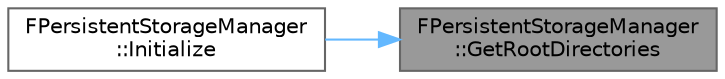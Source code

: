 digraph "FPersistentStorageManager::GetRootDirectories"
{
 // INTERACTIVE_SVG=YES
 // LATEX_PDF_SIZE
  bgcolor="transparent";
  edge [fontname=Helvetica,fontsize=10,labelfontname=Helvetica,labelfontsize=10];
  node [fontname=Helvetica,fontsize=10,shape=box,height=0.2,width=0.4];
  rankdir="RL";
  Node1 [id="Node000001",label="FPersistentStorageManager\l::GetRootDirectories",height=0.2,width=0.4,color="gray40", fillcolor="grey60", style="filled", fontcolor="black",tooltip=" "];
  Node1 -> Node2 [id="edge1_Node000001_Node000002",dir="back",color="steelblue1",style="solid",tooltip=" "];
  Node2 [id="Node000002",label="FPersistentStorageManager\l::Initialize",height=0.2,width=0.4,color="grey40", fillcolor="white", style="filled",URL="$d5/ddb/classFPersistentStorageManager.html#a94fd1db5a0347546ed8148e12427c7d4",tooltip=" "];
}
